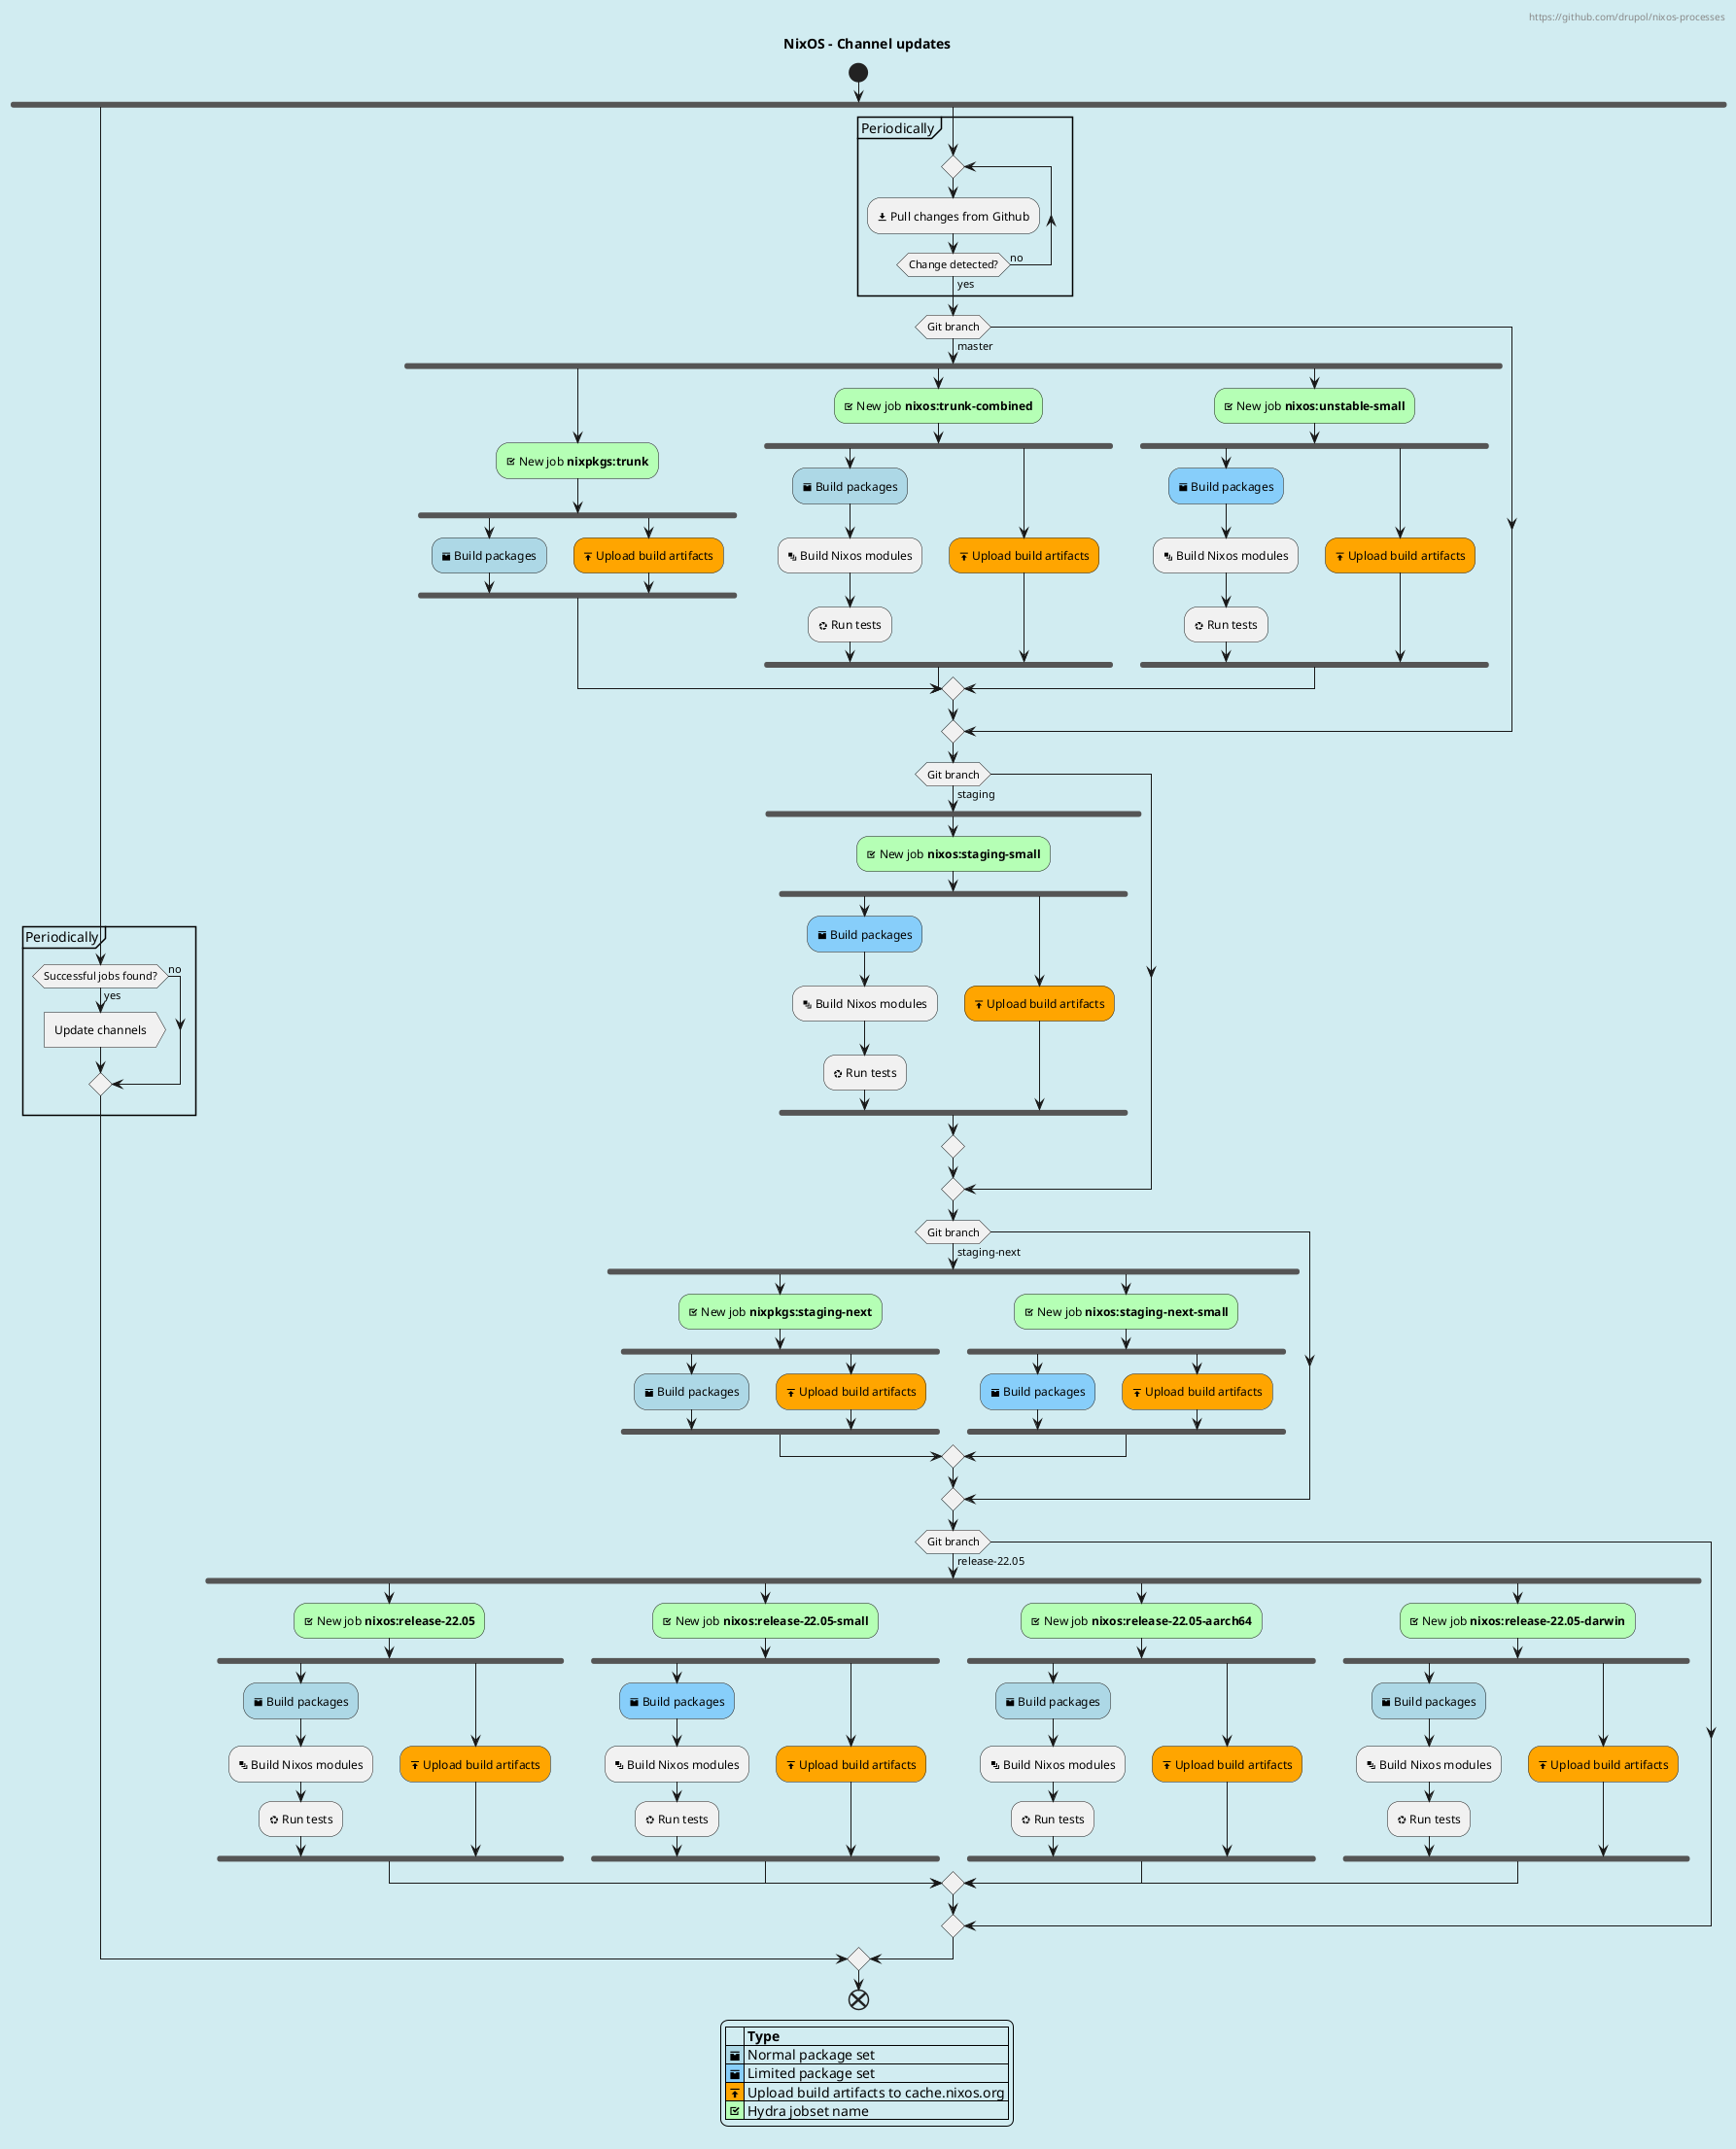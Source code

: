 @startuml
title NixOS - Channel updates
header
https://github.com/drupol/nixos-processes
endheader

skinparam backgroundColor #d1ecf1

|#d1ecf1|Hydra|

start
  fork
    group Periodically
    if (Successful jobs found?) is (yes) then
      :Update channels>
    else (no)
    endif
    end group
  fork again
    group Periodically
    repeat
      |Hydra|
      :<&data-transfer-download> Pull changes from Github;
    repeat while (Change detected?) is (no) not (yes)
    end group

      if (Git branch) is (master) then
        fork
          #b5ffb5:<&task> New job **nixpkgs:trunk**;
          fork
            #lightblue:<&box> Build packages;
          fork again
           #orange:<&data-transfer-upload> Upload build artifacts;
          end fork
        fork again
         #b5ffb5:<&task> New job **nixos:trunk-combined**;
          fork
            #lightblue:<&box> Build packages;
            :<&layers> Build Nixos modules;
            :<&aperture> Run tests;
          fork again
            #orange:<&data-transfer-upload> Upload build artifacts;
          end fork
        fork again
          #b5ffb5:<&task> New job **nixos:unstable-small**;
          fork
            #lightskyblue:<&box> Build packages;
            :<&layers> Build Nixos modules;
            :<&aperture> Run tests;

          fork again
            #orange:<&data-transfer-upload> Upload build artifacts;
          end fork
        end merge
      endif

      if (Git branch) is (staging) then
        fork
          #b5ffb5:<&task> New job **nixos:staging-small**;
          fork
            #lightskyblue:<&box> Build packages;
            :<&layers> Build Nixos modules;
            :<&aperture> Run tests;

          fork again
           #orange:<&data-transfer-upload> Upload build artifacts;
          end fork
        end merge
      endif

      if (Git branch) is (staging-next) then
        fork
          #b5ffb5:<&task> New job **nixpkgs:staging-next**;
          fork
            #lightblue:<&box> Build packages;
          fork again
           #orange:<&data-transfer-upload> Upload build artifacts;
          end fork
        fork again
          #b5ffb5:<&task> New job **nixos:staging-next-small**;
          fork
            #lightskyblue:<&box> Build packages;
          fork again
           #orange:<&data-transfer-upload> Upload build artifacts;
          end fork
        end merge
      endif

      if (Git branch) is (release-22.05) then
        fork
          #b5ffb5:<&task> New job **nixos:release-22.05**;
          fork
            #lightblue:<&box> Build packages;
            :<&layers> Build Nixos modules;
            :<&aperture> Run tests;
          fork again
           #orange:<&data-transfer-upload> Upload build artifacts;
          end fork
        fork again
          #b5ffb5:<&task> New job **nixos:release-22.05-small**;
          fork
            #lightskyblue:<&box> Build packages;
            :<&layers> Build Nixos modules;
            :<&aperture> Run tests;
          fork again
           #orange:<&data-transfer-upload> Upload build artifacts;
          end fork
        fork again
          #b5ffb5:<&task> New job **nixos:release-22.05-aarch64**;
          fork
            #lightblue:<&box> Build packages;
            :<&layers> Build Nixos modules;
            :<&aperture> Run tests;
          fork again
           #orange:<&data-transfer-upload> Upload build artifacts;
          end fork
        fork again
          #b5ffb5:<&task> New job **nixos:release-22.05-darwin**;
          fork
            #lightblue:<&box> Build packages;
            :<&layers> Build Nixos modules;
            :<&aperture> Run tests;
          fork again
           #orange:<&data-transfer-upload> Upload build artifacts;
          end fork
        end merge
      endif

  end merge

end

legend
|= |= Type |
| <#lightblue> <&box> | Normal package set |
| <#lightskyblue> <&box> | Limited package set |
| <#orange> <&data-transfer-upload> | Upload build artifacts to cache.nixos.org |
| <#b5ffb5> <&task> | Hydra jobset name |
endlegend

@enduml
